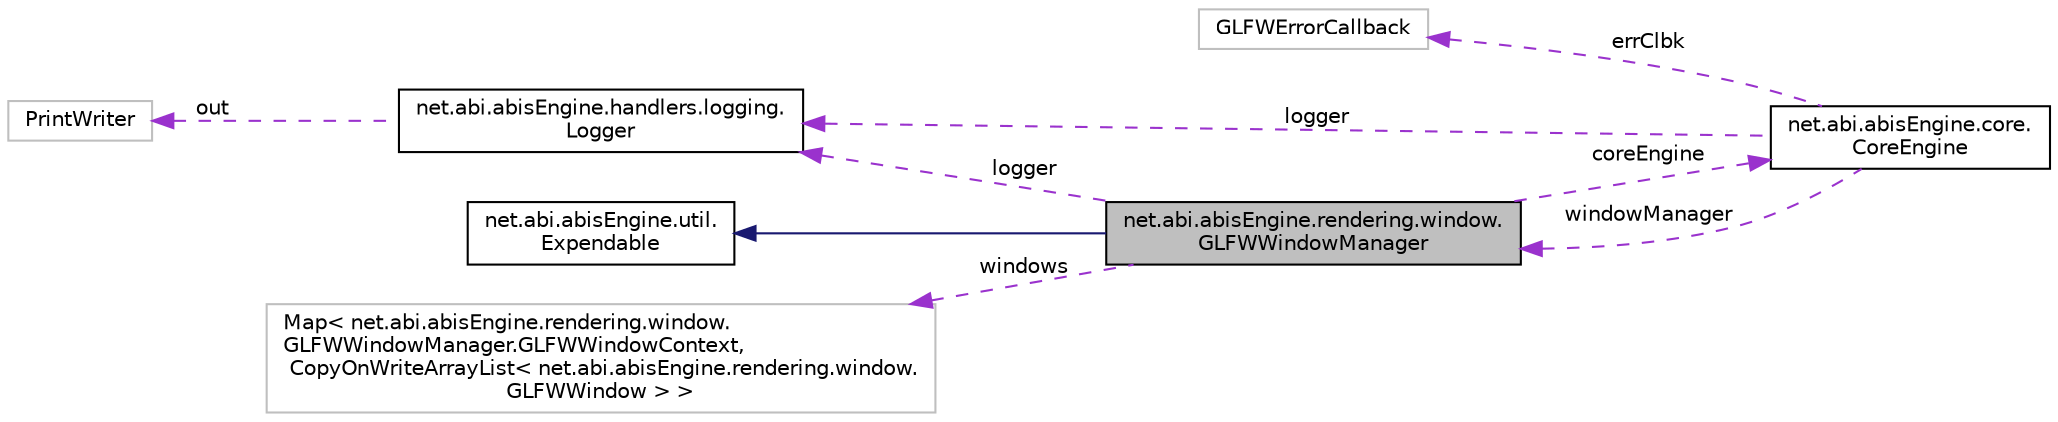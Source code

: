 digraph "net.abi.abisEngine.rendering.window.GLFWWindowManager"
{
 // LATEX_PDF_SIZE
  edge [fontname="Helvetica",fontsize="10",labelfontname="Helvetica",labelfontsize="10"];
  node [fontname="Helvetica",fontsize="10",shape=record];
  rankdir="LR";
  Node1 [label="net.abi.abisEngine.rendering.window.\lGLFWWindowManager",height=0.2,width=0.4,color="black", fillcolor="grey75", style="filled", fontcolor="black",tooltip=" "];
  Node2 -> Node1 [dir="back",color="midnightblue",fontsize="10",style="solid",fontname="Helvetica"];
  Node2 [label="net.abi.abisEngine.util.\lExpendable",height=0.2,width=0.4,color="black", fillcolor="white", style="filled",URL="$dd/d27/interfacenet_1_1abi_1_1abis_engine_1_1util_1_1_expendable.html",tooltip=" "];
  Node3 -> Node1 [dir="back",color="darkorchid3",fontsize="10",style="dashed",label=" coreEngine" ,fontname="Helvetica"];
  Node3 [label="net.abi.abisEngine.core.\lCoreEngine",height=0.2,width=0.4,color="black", fillcolor="white", style="filled",URL="$d4/d11/classnet_1_1abi_1_1abis_engine_1_1core_1_1_core_engine.html",tooltip=" "];
  Node4 -> Node3 [dir="back",color="darkorchid3",fontsize="10",style="dashed",label=" errClbk" ,fontname="Helvetica"];
  Node4 [label="GLFWErrorCallback",height=0.2,width=0.4,color="grey75", fillcolor="white", style="filled",tooltip=" "];
  Node5 -> Node3 [dir="back",color="darkorchid3",fontsize="10",style="dashed",label=" logger" ,fontname="Helvetica"];
  Node5 [label="net.abi.abisEngine.handlers.logging.\lLogger",height=0.2,width=0.4,color="black", fillcolor="white", style="filled",URL="$d1/d70/classnet_1_1abi_1_1abis_engine_1_1handlers_1_1logging_1_1_logger.html",tooltip=" "];
  Node6 -> Node5 [dir="back",color="darkorchid3",fontsize="10",style="dashed",label=" out" ,fontname="Helvetica"];
  Node6 [label="PrintWriter",height=0.2,width=0.4,color="grey75", fillcolor="white", style="filled",tooltip=" "];
  Node1 -> Node3 [dir="back",color="darkorchid3",fontsize="10",style="dashed",label=" windowManager" ,fontname="Helvetica"];
  Node7 -> Node1 [dir="back",color="darkorchid3",fontsize="10",style="dashed",label=" windows" ,fontname="Helvetica"];
  Node7 [label="Map\< net.abi.abisEngine.rendering.window.\lGLFWWindowManager.GLFWWindowContext,\l CopyOnWriteArrayList\< net.abi.abisEngine.rendering.window.\lGLFWWindow \> \>",height=0.2,width=0.4,color="grey75", fillcolor="white", style="filled",tooltip=" "];
  Node5 -> Node1 [dir="back",color="darkorchid3",fontsize="10",style="dashed",label=" logger" ,fontname="Helvetica"];
}
